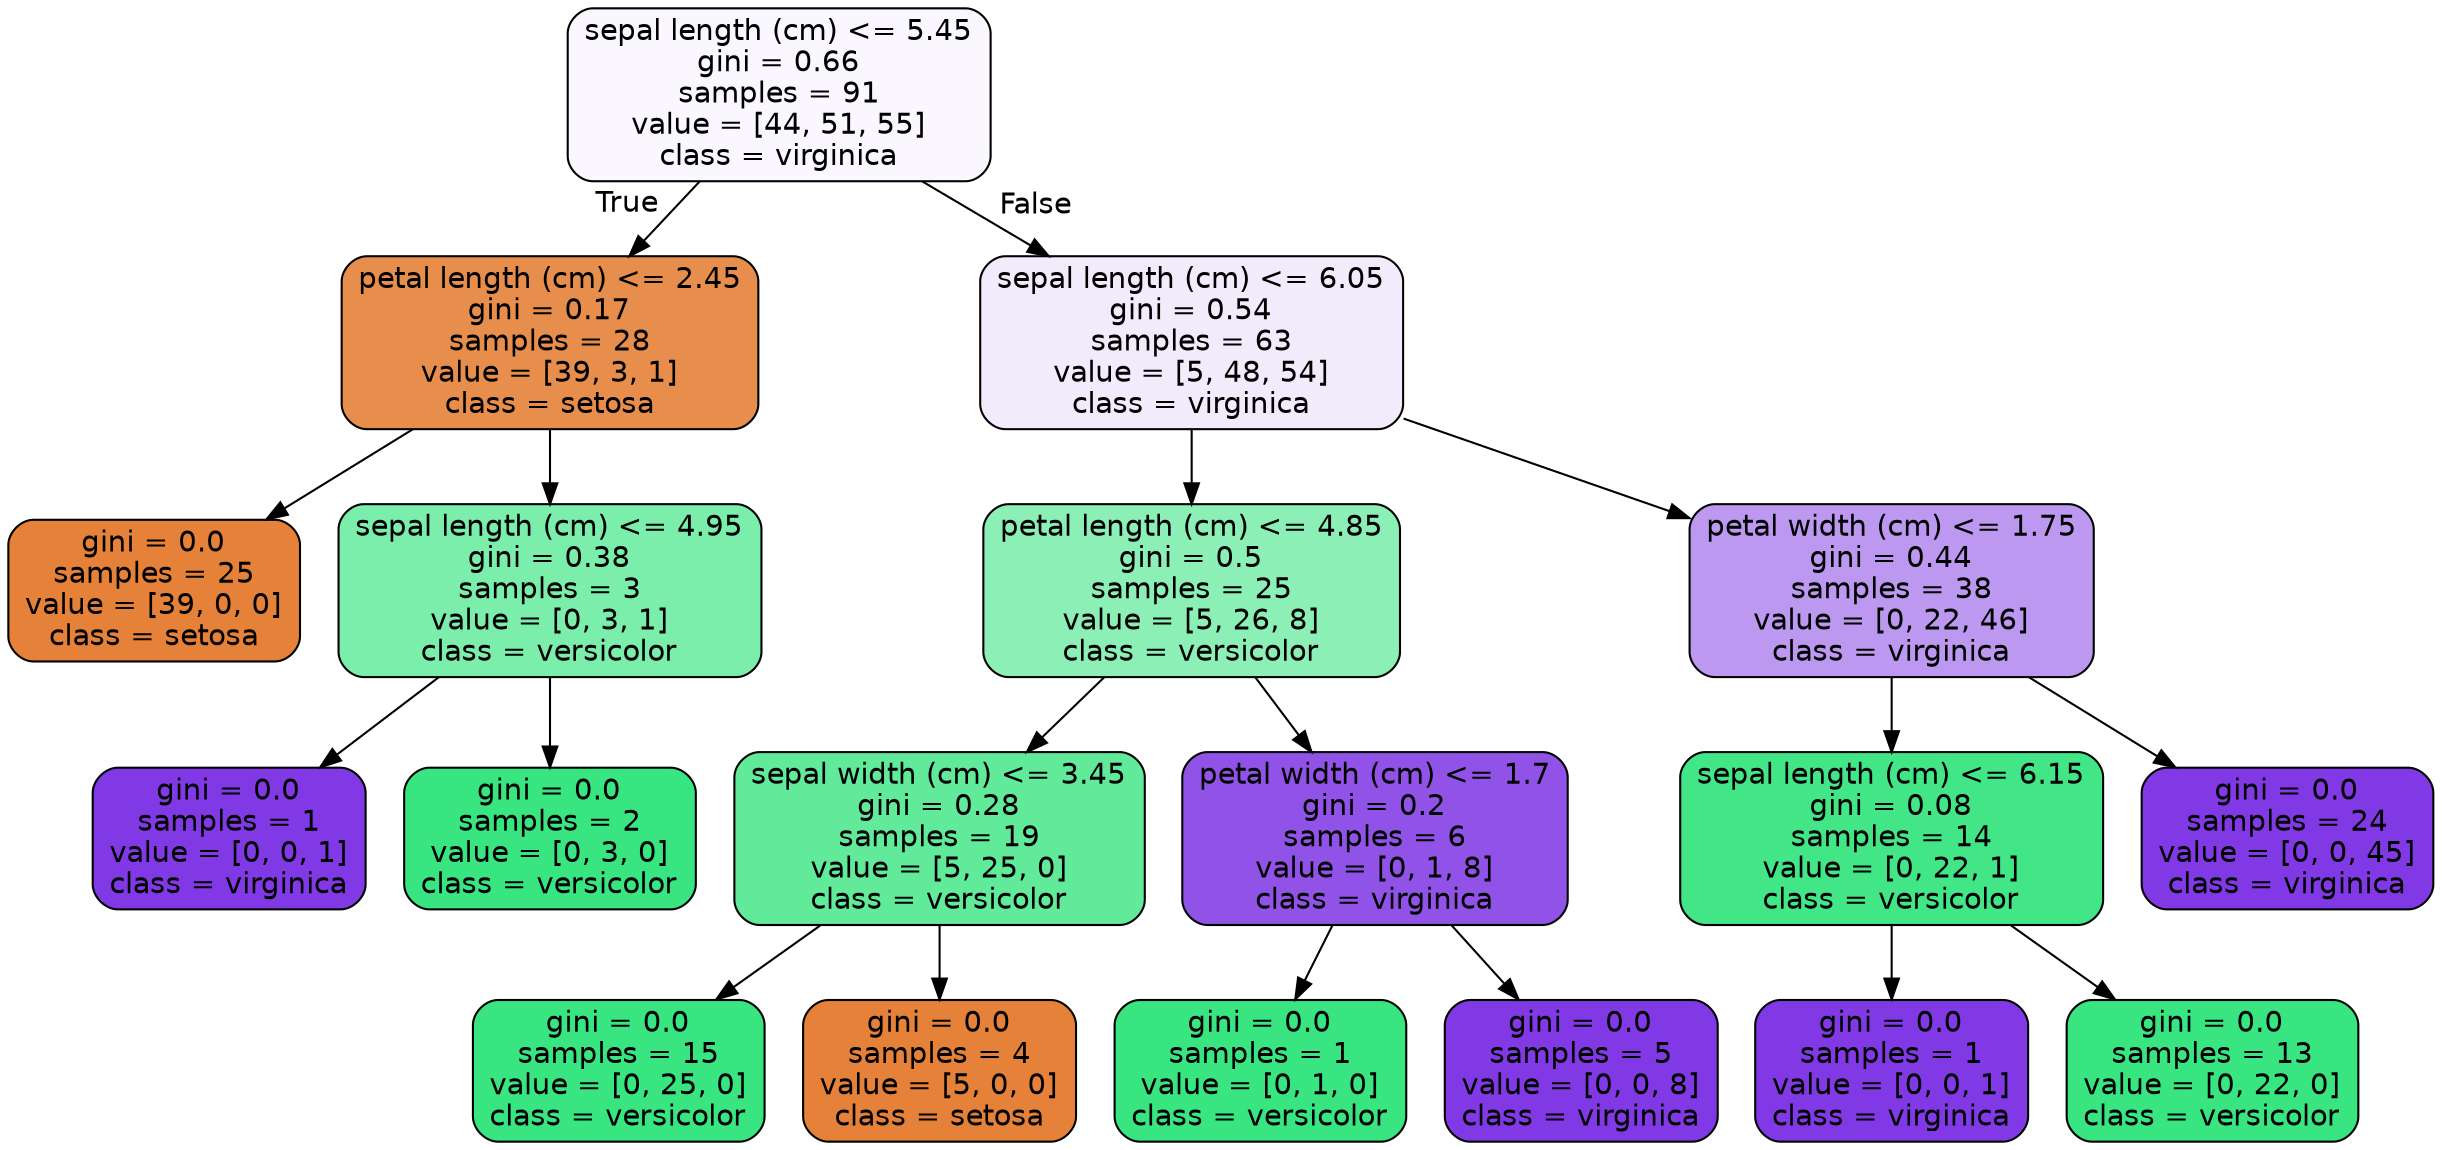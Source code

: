 digraph Tree {
node [shape=box, style="filled, rounded", color="black", fontname=helvetica] ;
edge [fontname=helvetica] ;
0 [label="sepal length (cm) <= 5.45\ngini = 0.66\nsamples = 91\nvalue = [44, 51, 55]\nclass = virginica", fillcolor="#faf7fe"] ;
1 [label="petal length (cm) <= 2.45\ngini = 0.17\nsamples = 28\nvalue = [39, 3, 1]\nclass = setosa", fillcolor="#e88e4d"] ;
0 -> 1 [labeldistance=2.5, labelangle=45, headlabel="True"] ;
2 [label="gini = 0.0\nsamples = 25\nvalue = [39, 0, 0]\nclass = setosa", fillcolor="#e58139"] ;
1 -> 2 ;
3 [label="sepal length (cm) <= 4.95\ngini = 0.38\nsamples = 3\nvalue = [0, 3, 1]\nclass = versicolor", fillcolor="#7beeab"] ;
1 -> 3 ;
4 [label="gini = 0.0\nsamples = 1\nvalue = [0, 0, 1]\nclass = virginica", fillcolor="#8139e5"] ;
3 -> 4 ;
5 [label="gini = 0.0\nsamples = 2\nvalue = [0, 3, 0]\nclass = versicolor", fillcolor="#39e581"] ;
3 -> 5 ;
6 [label="sepal length (cm) <= 6.05\ngini = 0.54\nsamples = 63\nvalue = [5, 48, 54]\nclass = virginica", fillcolor="#f2ebfc"] ;
0 -> 6 [labeldistance=2.5, labelangle=-45, headlabel="False"] ;
7 [label="petal length (cm) <= 4.85\ngini = 0.5\nsamples = 25\nvalue = [5, 26, 8]\nclass = versicolor", fillcolor="#8cf0b6"] ;
6 -> 7 ;
8 [label="sepal width (cm) <= 3.45\ngini = 0.28\nsamples = 19\nvalue = [5, 25, 0]\nclass = versicolor", fillcolor="#61ea9a"] ;
7 -> 8 ;
9 [label="gini = 0.0\nsamples = 15\nvalue = [0, 25, 0]\nclass = versicolor", fillcolor="#39e581"] ;
8 -> 9 ;
10 [label="gini = 0.0\nsamples = 4\nvalue = [5, 0, 0]\nclass = setosa", fillcolor="#e58139"] ;
8 -> 10 ;
11 [label="petal width (cm) <= 1.7\ngini = 0.2\nsamples = 6\nvalue = [0, 1, 8]\nclass = virginica", fillcolor="#9152e8"] ;
7 -> 11 ;
12 [label="gini = 0.0\nsamples = 1\nvalue = [0, 1, 0]\nclass = versicolor", fillcolor="#39e581"] ;
11 -> 12 ;
13 [label="gini = 0.0\nsamples = 5\nvalue = [0, 0, 8]\nclass = virginica", fillcolor="#8139e5"] ;
11 -> 13 ;
14 [label="petal width (cm) <= 1.75\ngini = 0.44\nsamples = 38\nvalue = [0, 22, 46]\nclass = virginica", fillcolor="#bd98f1"] ;
6 -> 14 ;
15 [label="sepal length (cm) <= 6.15\ngini = 0.08\nsamples = 14\nvalue = [0, 22, 1]\nclass = versicolor", fillcolor="#42e687"] ;
14 -> 15 ;
16 [label="gini = 0.0\nsamples = 1\nvalue = [0, 0, 1]\nclass = virginica", fillcolor="#8139e5"] ;
15 -> 16 ;
17 [label="gini = 0.0\nsamples = 13\nvalue = [0, 22, 0]\nclass = versicolor", fillcolor="#39e581"] ;
15 -> 17 ;
18 [label="gini = 0.0\nsamples = 24\nvalue = [0, 0, 45]\nclass = virginica", fillcolor="#8139e5"] ;
14 -> 18 ;
}